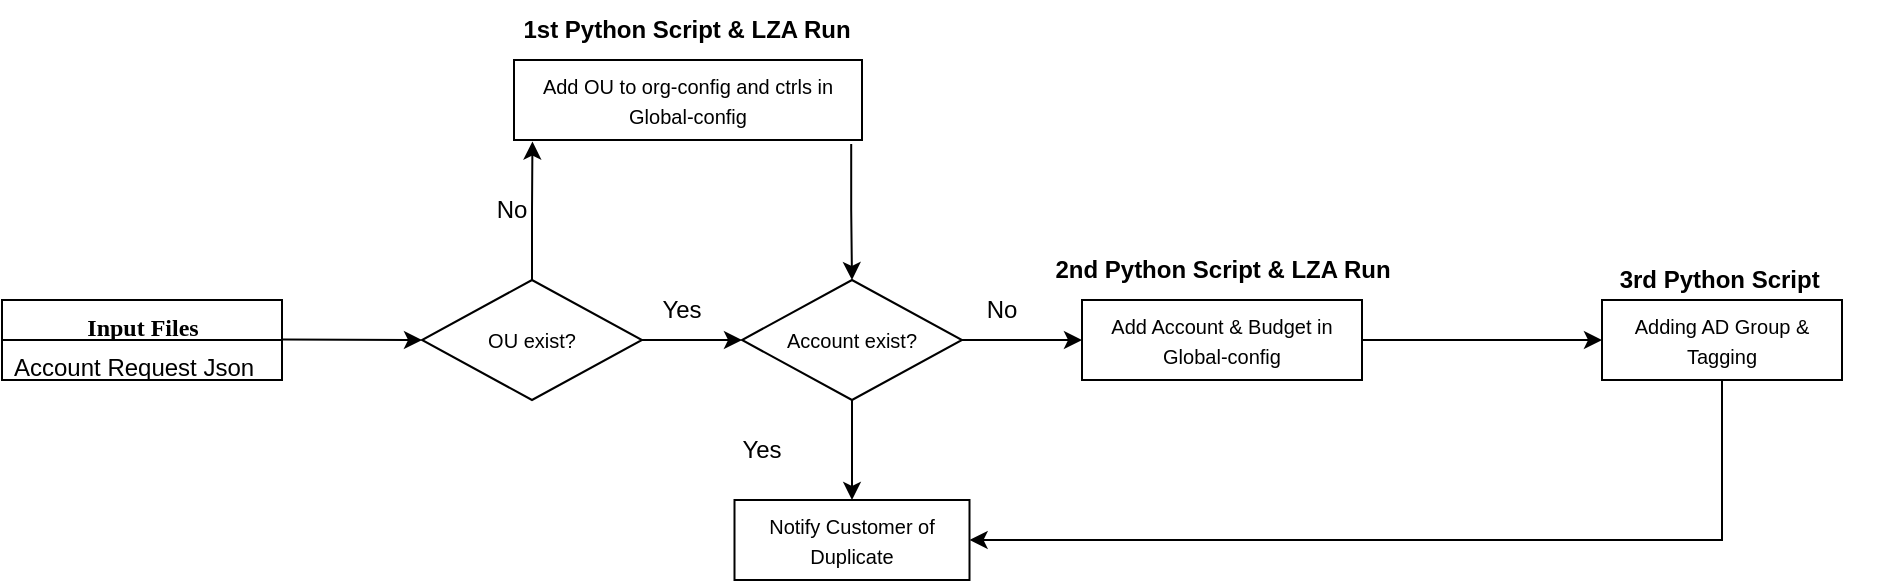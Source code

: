 <mxfile version="26.2.12">
  <diagram name="Page-1" id="6133507b-19e7-1e82-6fc7-422aa6c4b21f">
    <mxGraphModel dx="1403" dy="690" grid="1" gridSize="10" guides="1" tooltips="1" connect="1" arrows="1" fold="1" page="1" pageScale="1" pageWidth="1100" pageHeight="850" background="none" math="0" shadow="0" adaptiveColors="none">
      <root>
        <mxCell id="0" />
        <mxCell id="1" parent="0" />
        <mxCell id="78961159f06e98e8-17" value="Input Files" style="swimlane;html=1;fontStyle=1;align=center;verticalAlign=top;childLayout=stackLayout;horizontal=1;startSize=20;horizontalStack=0;resizeParent=1;resizeLast=0;collapsible=1;marginBottom=0;swimlaneFillColor=#ffffff;rounded=0;shadow=0;comic=0;labelBackgroundColor=none;strokeWidth=1;fillColor=none;fontFamily=Verdana;fontSize=12" parent="1" vertex="1">
          <mxGeometry x="40" y="280" width="140" height="40" as="geometry">
            <mxRectangle x="40" y="260" width="100" height="30" as="alternateBounds" />
          </mxGeometry>
        </mxCell>
        <mxCell id="78961159f06e98e8-23" value="Account Request Json" style="text;html=1;strokeColor=none;fillColor=none;align=left;verticalAlign=top;spacingLeft=4;spacingRight=4;whiteSpace=wrap;overflow=hidden;rotatable=0;points=[[0,0.5],[1,0.5]];portConstraint=eastwest;" parent="78961159f06e98e8-17" vertex="1">
          <mxGeometry y="20" width="140" height="20" as="geometry" />
        </mxCell>
        <mxCell id="116JnGDr8hpLdbibd_fv-1" value="" style="endArrow=classic;html=1;rounded=0;exitX=1.003;exitY=-0.01;exitDx=0;exitDy=0;exitPerimeter=0;entryX=0;entryY=0.5;entryDx=0;entryDy=0;" edge="1" parent="1" source="78961159f06e98e8-23" target="7vYXZGgla3i-7IKprP2S-1">
          <mxGeometry width="50" height="50" relative="1" as="geometry">
            <mxPoint x="175" y="284.04" as="sourcePoint" />
            <mxPoint x="240" y="300" as="targetPoint" />
          </mxGeometry>
        </mxCell>
        <mxCell id="7vYXZGgla3i-7IKprP2S-20" style="edgeStyle=orthogonalEdgeStyle;rounded=0;orthogonalLoop=1;jettySize=auto;html=1;entryX=0;entryY=0.5;entryDx=0;entryDy=0;" edge="1" parent="1" source="7vYXZGgla3i-7IKprP2S-1" target="7vYXZGgla3i-7IKprP2S-19">
          <mxGeometry relative="1" as="geometry" />
        </mxCell>
        <mxCell id="7vYXZGgla3i-7IKprP2S-1" value="&lt;font style=&quot;font-size: 10px;&quot;&gt;OU exist?&lt;/font&gt;" style="rhombus;whiteSpace=wrap;html=1;" vertex="1" parent="1">
          <mxGeometry x="250" y="270" width="110" height="60" as="geometry" />
        </mxCell>
        <mxCell id="7vYXZGgla3i-7IKprP2S-2" value="&lt;font style=&quot;font-size: 10px;&quot;&gt;Add OU to org-config and ctrls in Global-config&lt;/font&gt;" style="whiteSpace=wrap;html=1;" vertex="1" parent="1">
          <mxGeometry x="296" y="160" width="174" height="40" as="geometry" />
        </mxCell>
        <mxCell id="7vYXZGgla3i-7IKprP2S-6" value="&lt;font style=&quot;font-size: 10px;&quot;&gt;Notify Customer of Duplicate&lt;/font&gt;" style="whiteSpace=wrap;html=1;" vertex="1" parent="1">
          <mxGeometry x="406.25" y="380" width="117.5" height="40" as="geometry" />
        </mxCell>
        <mxCell id="7vYXZGgla3i-7IKprP2S-32" style="edgeStyle=orthogonalEdgeStyle;rounded=0;orthogonalLoop=1;jettySize=auto;html=1;entryX=0;entryY=0.5;entryDx=0;entryDy=0;" edge="1" parent="1" source="7vYXZGgla3i-7IKprP2S-7" target="7vYXZGgla3i-7IKprP2S-8">
          <mxGeometry relative="1" as="geometry" />
        </mxCell>
        <mxCell id="7vYXZGgla3i-7IKprP2S-7" value="&lt;font style=&quot;font-size: 10px;&quot;&gt;Add Account &amp;amp; Budget in Global-config&lt;/font&gt;" style="whiteSpace=wrap;html=1;" vertex="1" parent="1">
          <mxGeometry x="580" y="280" width="140" height="40" as="geometry" />
        </mxCell>
        <mxCell id="7vYXZGgla3i-7IKprP2S-34" style="edgeStyle=orthogonalEdgeStyle;rounded=0;orthogonalLoop=1;jettySize=auto;html=1;entryX=1;entryY=0.5;entryDx=0;entryDy=0;" edge="1" parent="1" source="7vYXZGgla3i-7IKprP2S-8" target="7vYXZGgla3i-7IKprP2S-6">
          <mxGeometry relative="1" as="geometry">
            <mxPoint x="590" y="410" as="targetPoint" />
            <Array as="points">
              <mxPoint x="900" y="400" />
              <mxPoint x="524" y="400" />
            </Array>
          </mxGeometry>
        </mxCell>
        <mxCell id="7vYXZGgla3i-7IKprP2S-8" value="&lt;font style=&quot;font-size: 10px;&quot;&gt;Adding AD Group &amp;amp; Tagging&lt;/font&gt;" style="whiteSpace=wrap;html=1;" vertex="1" parent="1">
          <mxGeometry x="840" y="280" width="120" height="40" as="geometry" />
        </mxCell>
        <mxCell id="7vYXZGgla3i-7IKprP2S-15" value="No" style="text;strokeColor=none;align=center;fillColor=none;html=1;verticalAlign=middle;whiteSpace=wrap;rounded=0;" vertex="1" parent="1">
          <mxGeometry x="265" y="220" width="60" height="30" as="geometry" />
        </mxCell>
        <mxCell id="7vYXZGgla3i-7IKprP2S-16" value="&lt;b&gt;1st Python Script &amp;amp; LZA Run&lt;/b&gt;" style="text;strokeColor=none;align=center;fillColor=none;html=1;verticalAlign=middle;whiteSpace=wrap;rounded=0;" vertex="1" parent="1">
          <mxGeometry x="295" y="130" width="175" height="30" as="geometry" />
        </mxCell>
        <mxCell id="7vYXZGgla3i-7IKprP2S-25" style="edgeStyle=orthogonalEdgeStyle;rounded=0;orthogonalLoop=1;jettySize=auto;html=1;exitX=0.5;exitY=1;exitDx=0;exitDy=0;entryX=0.5;entryY=0;entryDx=0;entryDy=0;" edge="1" parent="1" source="7vYXZGgla3i-7IKprP2S-19" target="7vYXZGgla3i-7IKprP2S-6">
          <mxGeometry relative="1" as="geometry" />
        </mxCell>
        <mxCell id="7vYXZGgla3i-7IKprP2S-27" value="" style="edgeStyle=orthogonalEdgeStyle;rounded=0;orthogonalLoop=1;jettySize=auto;html=1;" edge="1" parent="1" source="7vYXZGgla3i-7IKprP2S-19" target="7vYXZGgla3i-7IKprP2S-7">
          <mxGeometry relative="1" as="geometry" />
        </mxCell>
        <mxCell id="7vYXZGgla3i-7IKprP2S-19" value="&lt;font style=&quot;font-size: 10px;&quot;&gt;Account exist?&lt;/font&gt;" style="rhombus;whiteSpace=wrap;html=1;" vertex="1" parent="1">
          <mxGeometry x="410" y="270" width="110" height="60" as="geometry" />
        </mxCell>
        <mxCell id="7vYXZGgla3i-7IKprP2S-22" style="edgeStyle=orthogonalEdgeStyle;rounded=0;orthogonalLoop=1;jettySize=auto;html=1;exitX=0.969;exitY=1.05;exitDx=0;exitDy=0;entryX=0.5;entryY=0;entryDx=0;entryDy=0;exitPerimeter=0;" edge="1" parent="1" source="7vYXZGgla3i-7IKprP2S-2" target="7vYXZGgla3i-7IKprP2S-19">
          <mxGeometry relative="1" as="geometry" />
        </mxCell>
        <mxCell id="7vYXZGgla3i-7IKprP2S-23" style="edgeStyle=orthogonalEdgeStyle;rounded=0;orthogonalLoop=1;jettySize=auto;html=1;entryX=0.053;entryY=1.019;entryDx=0;entryDy=0;entryPerimeter=0;" edge="1" parent="1" source="7vYXZGgla3i-7IKprP2S-1" target="7vYXZGgla3i-7IKprP2S-2">
          <mxGeometry relative="1" as="geometry" />
        </mxCell>
        <mxCell id="7vYXZGgla3i-7IKprP2S-24" value="Yes" style="text;strokeColor=none;align=center;fillColor=none;html=1;verticalAlign=middle;whiteSpace=wrap;rounded=0;" vertex="1" parent="1">
          <mxGeometry x="350" y="270" width="60" height="30" as="geometry" />
        </mxCell>
        <mxCell id="7vYXZGgla3i-7IKprP2S-26" value="Yes" style="text;strokeColor=none;align=center;fillColor=none;html=1;verticalAlign=middle;whiteSpace=wrap;rounded=0;" vertex="1" parent="1">
          <mxGeometry x="390" y="340" width="60" height="30" as="geometry" />
        </mxCell>
        <mxCell id="7vYXZGgla3i-7IKprP2S-28" value="No" style="text;strokeColor=none;align=center;fillColor=none;html=1;verticalAlign=middle;whiteSpace=wrap;rounded=0;" vertex="1" parent="1">
          <mxGeometry x="510" y="270" width="60" height="30" as="geometry" />
        </mxCell>
        <mxCell id="7vYXZGgla3i-7IKprP2S-29" value="&lt;b&gt;2nd Python Script &amp;amp; LZA Run&lt;/b&gt;" style="text;strokeColor=none;align=center;fillColor=none;html=1;verticalAlign=middle;whiteSpace=wrap;rounded=0;" vertex="1" parent="1">
          <mxGeometry x="562.5" y="250" width="175" height="30" as="geometry" />
        </mxCell>
        <mxCell id="7vYXZGgla3i-7IKprP2S-31" value="&lt;b&gt;3rd Python Script&amp;nbsp;&lt;/b&gt;" style="text;strokeColor=none;align=center;fillColor=none;html=1;verticalAlign=middle;whiteSpace=wrap;rounded=0;" vertex="1" parent="1">
          <mxGeometry x="812.5" y="260" width="175" height="20" as="geometry" />
        </mxCell>
      </root>
    </mxGraphModel>
  </diagram>
</mxfile>

